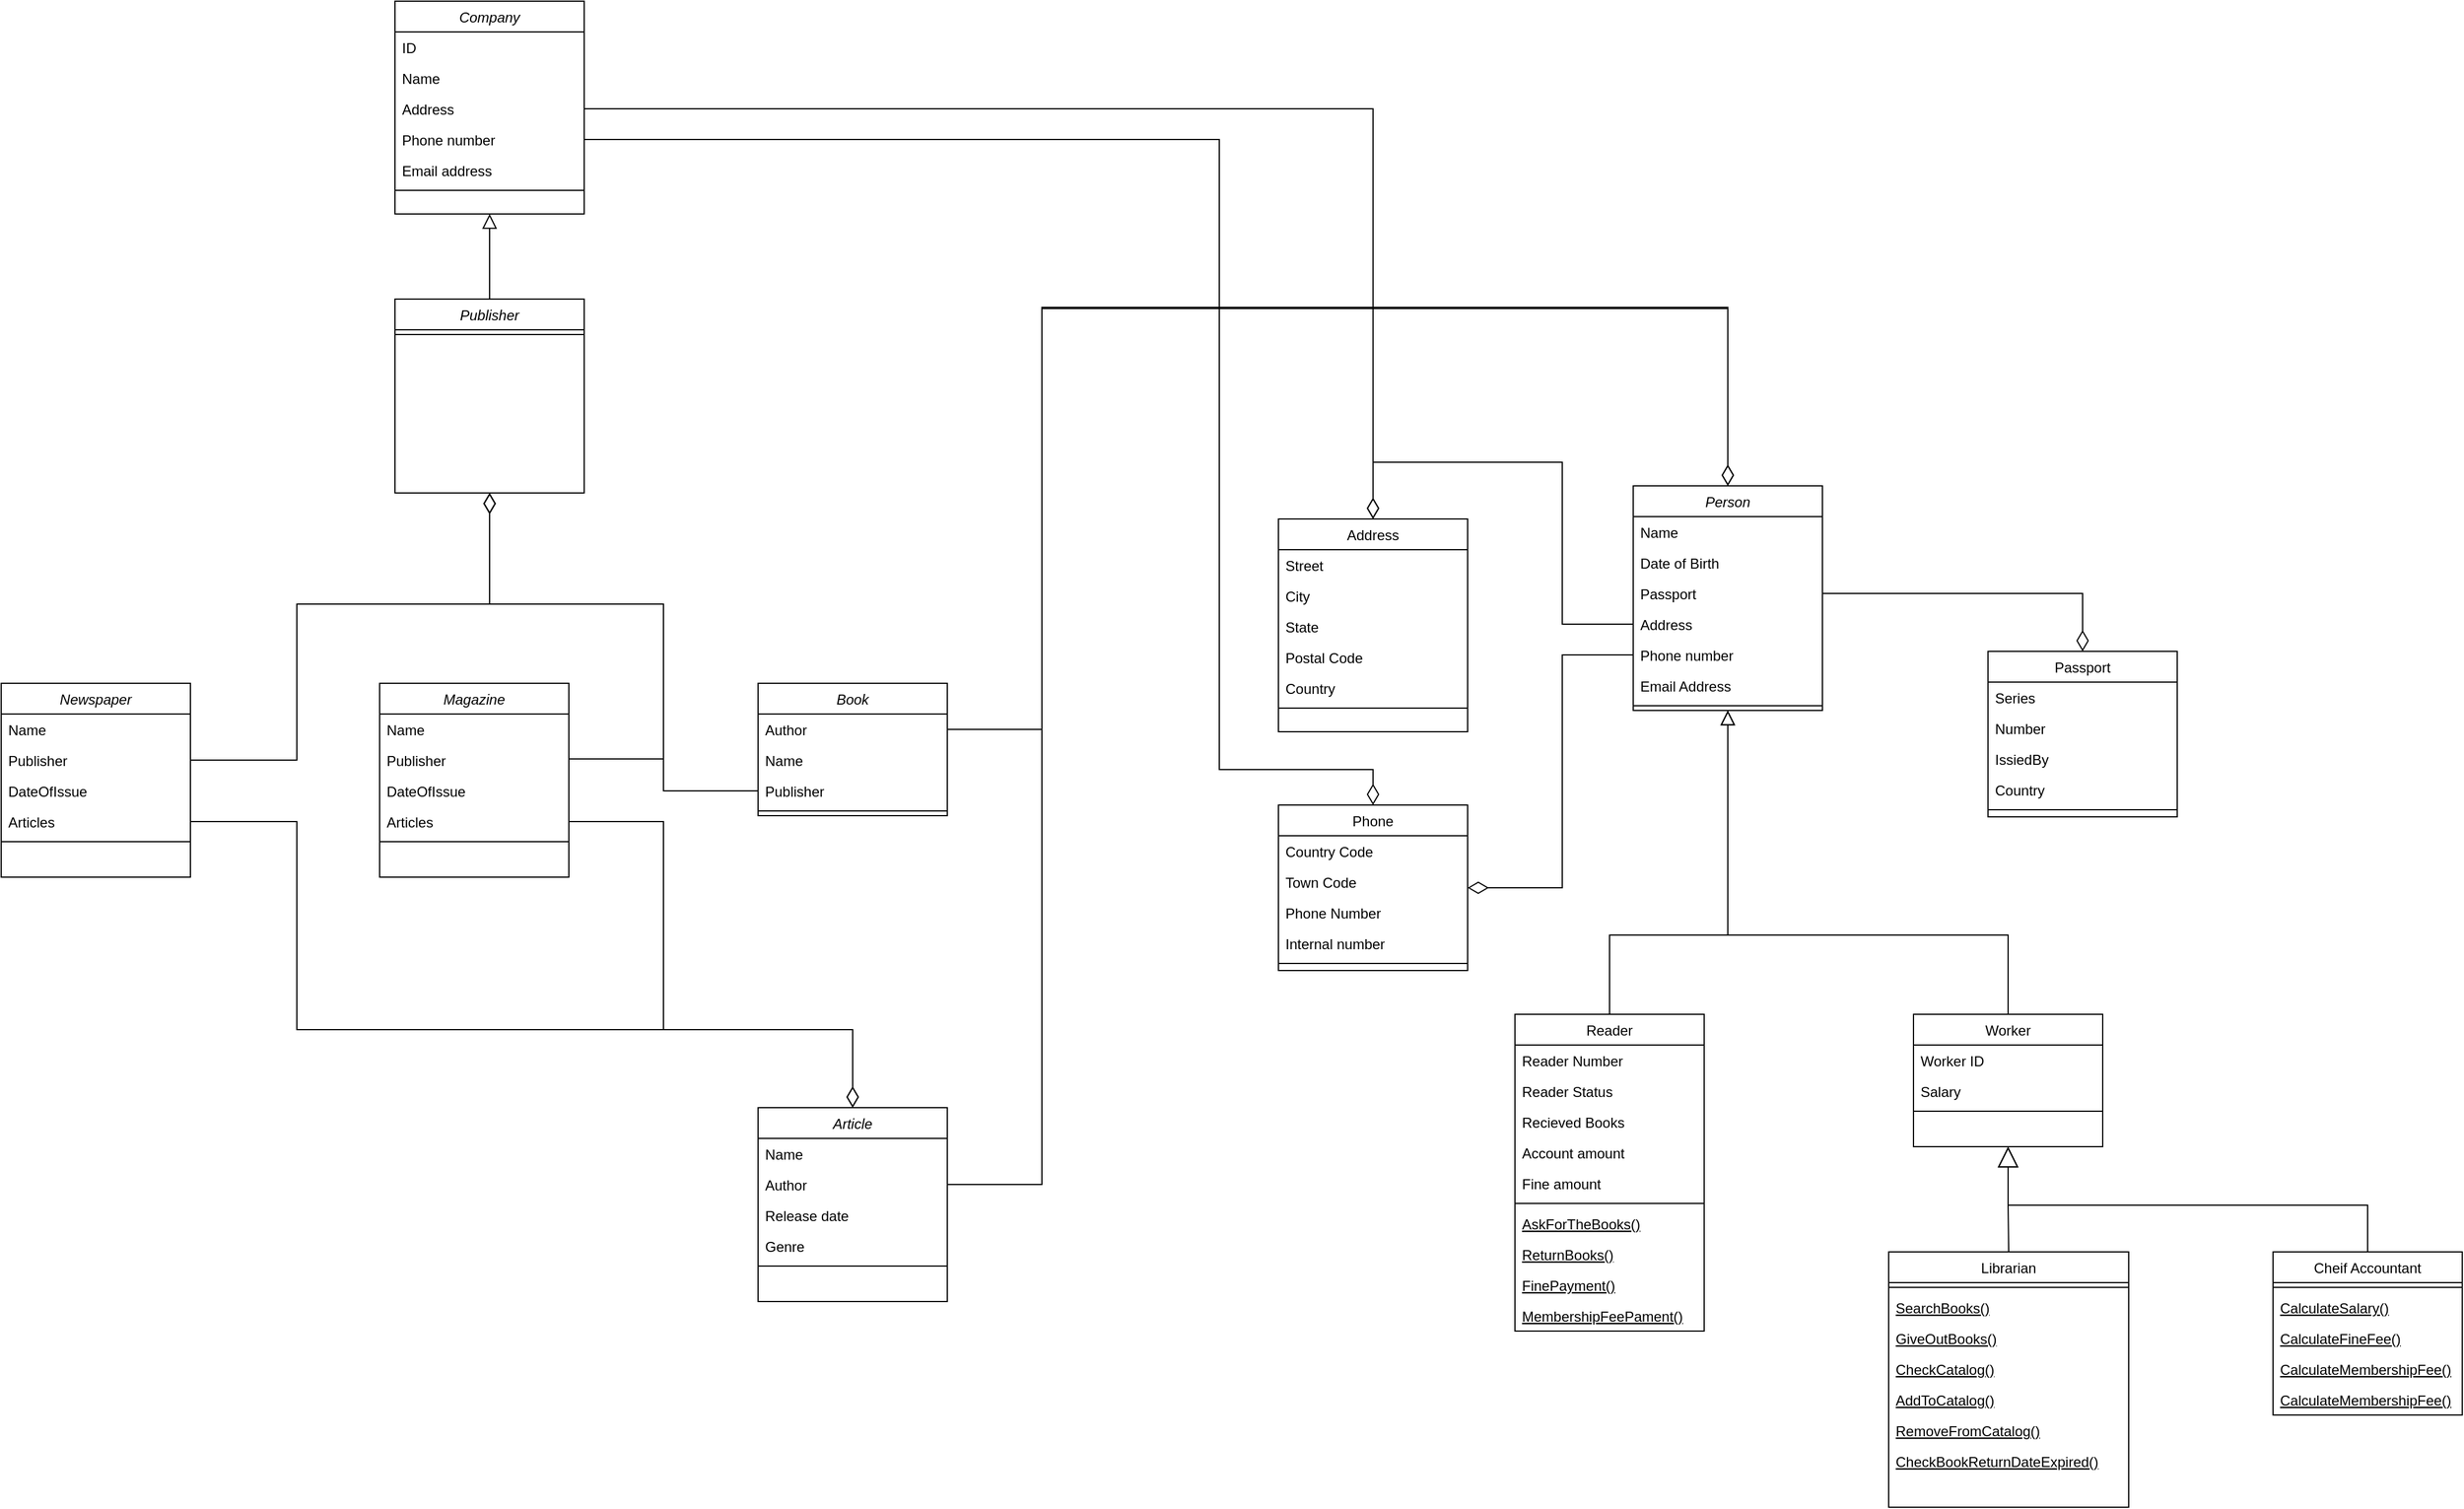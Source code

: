 <mxfile version="16.6.4" type="device"><diagram id="C5RBs43oDa-KdzZeNtuy" name="Page-1"><mxGraphModel dx="3327" dy="2010" grid="1" gridSize="10" guides="1" tooltips="1" connect="1" arrows="1" fold="1" page="1" pageScale="1" pageWidth="827" pageHeight="1169" math="0" shadow="0"><root><mxCell id="WIyWlLk6GJQsqaUBKTNV-0"/><mxCell id="WIyWlLk6GJQsqaUBKTNV-1" parent="WIyWlLk6GJQsqaUBKTNV-0"/><mxCell id="zkfFHV4jXpPFQw0GAbJ--0" value="Person" style="swimlane;fontStyle=2;align=center;verticalAlign=top;childLayout=stackLayout;horizontal=1;startSize=26;horizontalStack=0;resizeParent=1;resizeLast=0;collapsible=1;marginBottom=0;rounded=0;shadow=0;strokeWidth=1;" parent="WIyWlLk6GJQsqaUBKTNV-1" vertex="1"><mxGeometry x="220" y="260" width="160" height="190" as="geometry"><mxRectangle x="230" y="140" width="160" height="26" as="alternateBounds"/></mxGeometry></mxCell><mxCell id="zkfFHV4jXpPFQw0GAbJ--1" value="Name" style="text;align=left;verticalAlign=top;spacingLeft=4;spacingRight=4;overflow=hidden;rotatable=0;points=[[0,0.5],[1,0.5]];portConstraint=eastwest;" parent="zkfFHV4jXpPFQw0GAbJ--0" vertex="1"><mxGeometry y="26" width="160" height="26" as="geometry"/></mxCell><mxCell id="kdCAADQJv2ZGEwWnG48R-19" value="Date of Birth" style="text;align=left;verticalAlign=top;spacingLeft=4;spacingRight=4;overflow=hidden;rotatable=0;points=[[0,0.5],[1,0.5]];portConstraint=eastwest;" vertex="1" parent="zkfFHV4jXpPFQw0GAbJ--0"><mxGeometry y="52" width="160" height="26" as="geometry"/></mxCell><mxCell id="kdCAADQJv2ZGEwWnG48R-27" value="Passport" style="text;align=left;verticalAlign=top;spacingLeft=4;spacingRight=4;overflow=hidden;rotatable=0;points=[[0,0.5],[1,0.5]];portConstraint=eastwest;rounded=0;shadow=0;html=0;" vertex="1" parent="zkfFHV4jXpPFQw0GAbJ--0"><mxGeometry y="78" width="160" height="26" as="geometry"/></mxCell><mxCell id="zkfFHV4jXpPFQw0GAbJ--2" value="Address" style="text;align=left;verticalAlign=top;spacingLeft=4;spacingRight=4;overflow=hidden;rotatable=0;points=[[0,0.5],[1,0.5]];portConstraint=eastwest;rounded=0;shadow=0;html=0;" parent="zkfFHV4jXpPFQw0GAbJ--0" vertex="1"><mxGeometry y="104" width="160" height="26" as="geometry"/></mxCell><mxCell id="kdCAADQJv2ZGEwWnG48R-3" value="Phone number" style="text;align=left;verticalAlign=top;spacingLeft=4;spacingRight=4;overflow=hidden;rotatable=0;points=[[0,0.5],[1,0.5]];portConstraint=eastwest;rounded=0;shadow=0;html=0;" vertex="1" parent="zkfFHV4jXpPFQw0GAbJ--0"><mxGeometry y="130" width="160" height="26" as="geometry"/></mxCell><mxCell id="zkfFHV4jXpPFQw0GAbJ--3" value="Email Address" style="text;align=left;verticalAlign=top;spacingLeft=4;spacingRight=4;overflow=hidden;rotatable=0;points=[[0,0.5],[1,0.5]];portConstraint=eastwest;rounded=0;shadow=0;html=0;" parent="zkfFHV4jXpPFQw0GAbJ--0" vertex="1"><mxGeometry y="156" width="160" height="26" as="geometry"/></mxCell><mxCell id="zkfFHV4jXpPFQw0GAbJ--4" value="" style="line;html=1;strokeWidth=1;align=left;verticalAlign=middle;spacingTop=-1;spacingLeft=3;spacingRight=3;rotatable=0;labelPosition=right;points=[];portConstraint=eastwest;" parent="zkfFHV4jXpPFQw0GAbJ--0" vertex="1"><mxGeometry y="182" width="160" height="8" as="geometry"/></mxCell><mxCell id="zkfFHV4jXpPFQw0GAbJ--6" value="Reader" style="swimlane;fontStyle=0;align=center;verticalAlign=top;childLayout=stackLayout;horizontal=1;startSize=26;horizontalStack=0;resizeParent=1;resizeLast=0;collapsible=1;marginBottom=0;rounded=0;shadow=0;strokeWidth=1;" parent="WIyWlLk6GJQsqaUBKTNV-1" vertex="1"><mxGeometry x="120" y="707" width="160" height="268" as="geometry"><mxRectangle x="130" y="380" width="160" height="26" as="alternateBounds"/></mxGeometry></mxCell><mxCell id="zkfFHV4jXpPFQw0GAbJ--7" value="Reader Number" style="text;align=left;verticalAlign=top;spacingLeft=4;spacingRight=4;overflow=hidden;rotatable=0;points=[[0,0.5],[1,0.5]];portConstraint=eastwest;" parent="zkfFHV4jXpPFQw0GAbJ--6" vertex="1"><mxGeometry y="26" width="160" height="26" as="geometry"/></mxCell><mxCell id="kdCAADQJv2ZGEwWnG48R-11" value="Reader Status" style="text;align=left;verticalAlign=top;spacingLeft=4;spacingRight=4;overflow=hidden;rotatable=0;points=[[0,0.5],[1,0.5]];portConstraint=eastwest;rounded=0;shadow=0;html=0;" vertex="1" parent="zkfFHV4jXpPFQw0GAbJ--6"><mxGeometry y="52" width="160" height="26" as="geometry"/></mxCell><mxCell id="zkfFHV4jXpPFQw0GAbJ--8" value="Recieved Books" style="text;align=left;verticalAlign=top;spacingLeft=4;spacingRight=4;overflow=hidden;rotatable=0;points=[[0,0.5],[1,0.5]];portConstraint=eastwest;rounded=0;shadow=0;html=0;" parent="zkfFHV4jXpPFQw0GAbJ--6" vertex="1"><mxGeometry y="78" width="160" height="26" as="geometry"/></mxCell><mxCell id="kdCAADQJv2ZGEwWnG48R-87" value="Account amount" style="text;align=left;verticalAlign=top;spacingLeft=4;spacingRight=4;overflow=hidden;rotatable=0;points=[[0,0.5],[1,0.5]];portConstraint=eastwest;rounded=0;shadow=0;html=0;" vertex="1" parent="zkfFHV4jXpPFQw0GAbJ--6"><mxGeometry y="104" width="160" height="26" as="geometry"/></mxCell><mxCell id="kdCAADQJv2ZGEwWnG48R-88" value="Fine amount" style="text;align=left;verticalAlign=top;spacingLeft=4;spacingRight=4;overflow=hidden;rotatable=0;points=[[0,0.5],[1,0.5]];portConstraint=eastwest;rounded=0;shadow=0;html=0;" vertex="1" parent="zkfFHV4jXpPFQw0GAbJ--6"><mxGeometry y="130" width="160" height="26" as="geometry"/></mxCell><mxCell id="zkfFHV4jXpPFQw0GAbJ--9" value="" style="line;html=1;strokeWidth=1;align=left;verticalAlign=middle;spacingTop=-1;spacingLeft=3;spacingRight=3;rotatable=0;labelPosition=right;points=[];portConstraint=eastwest;" parent="zkfFHV4jXpPFQw0GAbJ--6" vertex="1"><mxGeometry y="156" width="160" height="8" as="geometry"/></mxCell><mxCell id="zkfFHV4jXpPFQw0GAbJ--10" value="AskForTheBooks()" style="text;align=left;verticalAlign=top;spacingLeft=4;spacingRight=4;overflow=hidden;rotatable=0;points=[[0,0.5],[1,0.5]];portConstraint=eastwest;fontStyle=4" parent="zkfFHV4jXpPFQw0GAbJ--6" vertex="1"><mxGeometry y="164" width="160" height="26" as="geometry"/></mxCell><mxCell id="kdCAADQJv2ZGEwWnG48R-12" value="ReturnBooks()" style="text;align=left;verticalAlign=top;spacingLeft=4;spacingRight=4;overflow=hidden;rotatable=0;points=[[0,0.5],[1,0.5]];portConstraint=eastwest;fontStyle=4" vertex="1" parent="zkfFHV4jXpPFQw0GAbJ--6"><mxGeometry y="190" width="160" height="26" as="geometry"/></mxCell><mxCell id="kdCAADQJv2ZGEwWnG48R-89" value="FinePayment()" style="text;align=left;verticalAlign=top;spacingLeft=4;spacingRight=4;overflow=hidden;rotatable=0;points=[[0,0.5],[1,0.5]];portConstraint=eastwest;fontStyle=4" vertex="1" parent="zkfFHV4jXpPFQw0GAbJ--6"><mxGeometry y="216" width="160" height="26" as="geometry"/></mxCell><mxCell id="kdCAADQJv2ZGEwWnG48R-90" value="MembershipFeePament()" style="text;align=left;verticalAlign=top;spacingLeft=4;spacingRight=4;overflow=hidden;rotatable=0;points=[[0,0.5],[1,0.5]];portConstraint=eastwest;fontStyle=4" vertex="1" parent="zkfFHV4jXpPFQw0GAbJ--6"><mxGeometry y="242" width="160" height="26" as="geometry"/></mxCell><mxCell id="zkfFHV4jXpPFQw0GAbJ--12" value="" style="endArrow=block;endSize=10;endFill=0;shadow=0;strokeWidth=1;rounded=0;edgeStyle=elbowEdgeStyle;elbow=vertical;" parent="WIyWlLk6GJQsqaUBKTNV-1" source="zkfFHV4jXpPFQw0GAbJ--6" target="zkfFHV4jXpPFQw0GAbJ--0" edge="1"><mxGeometry width="160" relative="1" as="geometry"><mxPoint x="200" y="400" as="sourcePoint"/><mxPoint x="200" y="400" as="targetPoint"/><Array as="points"><mxPoint x="300" y="640"/></Array></mxGeometry></mxCell><mxCell id="kdCAADQJv2ZGEwWnG48R-10" value="" style="edgeStyle=orthogonalEdgeStyle;rounded=0;orthogonalLoop=1;jettySize=auto;html=1;endArrow=none;endSize=15;endFill=0;shadow=0;strokeWidth=1;startArrow=block;startFill=0;startSize=15;" edge="1" parent="WIyWlLk6GJQsqaUBKTNV-1" source="zkfFHV4jXpPFQw0GAbJ--13" target="kdCAADQJv2ZGEwWnG48R-6"><mxGeometry relative="1" as="geometry"/></mxCell><mxCell id="zkfFHV4jXpPFQw0GAbJ--13" value="Worker" style="swimlane;fontStyle=0;align=center;verticalAlign=top;childLayout=stackLayout;horizontal=1;startSize=26;horizontalStack=0;resizeParent=1;resizeLast=0;collapsible=1;marginBottom=0;rounded=0;shadow=0;strokeWidth=1;" parent="WIyWlLk6GJQsqaUBKTNV-1" vertex="1"><mxGeometry x="457" y="707" width="160" height="112" as="geometry"><mxRectangle x="340" y="380" width="170" height="26" as="alternateBounds"/></mxGeometry></mxCell><mxCell id="kdCAADQJv2ZGEwWnG48R-4" value="Worker ID" style="text;align=left;verticalAlign=top;spacingLeft=4;spacingRight=4;overflow=hidden;rotatable=0;points=[[0,0.5],[1,0.5]];portConstraint=eastwest;" vertex="1" parent="zkfFHV4jXpPFQw0GAbJ--13"><mxGeometry y="26" width="160" height="26" as="geometry"/></mxCell><mxCell id="zkfFHV4jXpPFQw0GAbJ--14" value="Salary" style="text;align=left;verticalAlign=top;spacingLeft=4;spacingRight=4;overflow=hidden;rotatable=0;points=[[0,0.5],[1,0.5]];portConstraint=eastwest;" parent="zkfFHV4jXpPFQw0GAbJ--13" vertex="1"><mxGeometry y="52" width="160" height="26" as="geometry"/></mxCell><mxCell id="zkfFHV4jXpPFQw0GAbJ--15" value="" style="line;html=1;strokeWidth=1;align=left;verticalAlign=middle;spacingTop=-1;spacingLeft=3;spacingRight=3;rotatable=0;labelPosition=right;points=[];portConstraint=eastwest;" parent="zkfFHV4jXpPFQw0GAbJ--13" vertex="1"><mxGeometry y="78" width="160" height="8" as="geometry"/></mxCell><mxCell id="zkfFHV4jXpPFQw0GAbJ--16" value="" style="endArrow=block;endSize=10;endFill=0;shadow=0;strokeWidth=1;rounded=0;edgeStyle=elbowEdgeStyle;elbow=vertical;" parent="WIyWlLk6GJQsqaUBKTNV-1" source="zkfFHV4jXpPFQw0GAbJ--13" target="zkfFHV4jXpPFQw0GAbJ--0" edge="1"><mxGeometry width="160" relative="1" as="geometry"><mxPoint x="210" y="570" as="sourcePoint"/><mxPoint x="310" y="468" as="targetPoint"/><Array as="points"><mxPoint x="300" y="640"/></Array></mxGeometry></mxCell><mxCell id="zkfFHV4jXpPFQw0GAbJ--17" value="Address" style="swimlane;fontStyle=0;align=center;verticalAlign=top;childLayout=stackLayout;horizontal=1;startSize=26;horizontalStack=0;resizeParent=1;resizeLast=0;collapsible=1;marginBottom=0;rounded=0;shadow=0;strokeWidth=1;" parent="WIyWlLk6GJQsqaUBKTNV-1" vertex="1"><mxGeometry x="-80" y="288" width="160" height="180" as="geometry"><mxRectangle x="-80" y="280" width="160" height="26" as="alternateBounds"/></mxGeometry></mxCell><mxCell id="zkfFHV4jXpPFQw0GAbJ--18" value="Street" style="text;align=left;verticalAlign=top;spacingLeft=4;spacingRight=4;overflow=hidden;rotatable=0;points=[[0,0.5],[1,0.5]];portConstraint=eastwest;" parent="zkfFHV4jXpPFQw0GAbJ--17" vertex="1"><mxGeometry y="26" width="160" height="26" as="geometry"/></mxCell><mxCell id="zkfFHV4jXpPFQw0GAbJ--19" value="City" style="text;align=left;verticalAlign=top;spacingLeft=4;spacingRight=4;overflow=hidden;rotatable=0;points=[[0,0.5],[1,0.5]];portConstraint=eastwest;rounded=0;shadow=0;html=0;" parent="zkfFHV4jXpPFQw0GAbJ--17" vertex="1"><mxGeometry y="52" width="160" height="26" as="geometry"/></mxCell><mxCell id="zkfFHV4jXpPFQw0GAbJ--20" value="State" style="text;align=left;verticalAlign=top;spacingLeft=4;spacingRight=4;overflow=hidden;rotatable=0;points=[[0,0.5],[1,0.5]];portConstraint=eastwest;rounded=0;shadow=0;html=0;" parent="zkfFHV4jXpPFQw0GAbJ--17" vertex="1"><mxGeometry y="78" width="160" height="26" as="geometry"/></mxCell><mxCell id="zkfFHV4jXpPFQw0GAbJ--21" value="Postal Code" style="text;align=left;verticalAlign=top;spacingLeft=4;spacingRight=4;overflow=hidden;rotatable=0;points=[[0,0.5],[1,0.5]];portConstraint=eastwest;rounded=0;shadow=0;html=0;" parent="zkfFHV4jXpPFQw0GAbJ--17" vertex="1"><mxGeometry y="104" width="160" height="26" as="geometry"/></mxCell><mxCell id="zkfFHV4jXpPFQw0GAbJ--22" value="Country" style="text;align=left;verticalAlign=top;spacingLeft=4;spacingRight=4;overflow=hidden;rotatable=0;points=[[0,0.5],[1,0.5]];portConstraint=eastwest;rounded=0;shadow=0;html=0;" parent="zkfFHV4jXpPFQw0GAbJ--17" vertex="1"><mxGeometry y="130" width="160" height="26" as="geometry"/></mxCell><mxCell id="zkfFHV4jXpPFQw0GAbJ--23" value="" style="line;html=1;strokeWidth=1;align=left;verticalAlign=middle;spacingTop=-1;spacingLeft=3;spacingRight=3;rotatable=0;labelPosition=right;points=[];portConstraint=eastwest;" parent="zkfFHV4jXpPFQw0GAbJ--17" vertex="1"><mxGeometry y="156" width="160" height="8" as="geometry"/></mxCell><mxCell id="kdCAADQJv2ZGEwWnG48R-6" value="Librarian" style="swimlane;fontStyle=0;align=center;verticalAlign=top;childLayout=stackLayout;horizontal=1;startSize=26;horizontalStack=0;resizeParent=1;resizeLast=0;collapsible=1;marginBottom=0;rounded=0;shadow=0;strokeWidth=1;" vertex="1" parent="WIyWlLk6GJQsqaUBKTNV-1"><mxGeometry x="436" y="908" width="203" height="216" as="geometry"><mxRectangle x="340" y="380" width="170" height="26" as="alternateBounds"/></mxGeometry></mxCell><mxCell id="kdCAADQJv2ZGEwWnG48R-9" value="" style="line;html=1;strokeWidth=1;align=left;verticalAlign=middle;spacingTop=-1;spacingLeft=3;spacingRight=3;rotatable=0;labelPosition=right;points=[];portConstraint=eastwest;" vertex="1" parent="kdCAADQJv2ZGEwWnG48R-6"><mxGeometry y="26" width="203" height="8" as="geometry"/></mxCell><mxCell id="kdCAADQJv2ZGEwWnG48R-8" value="SearchBooks()" style="text;align=left;verticalAlign=top;spacingLeft=4;spacingRight=4;overflow=hidden;rotatable=0;points=[[0,0.5],[1,0.5]];portConstraint=eastwest;fontStyle=4" vertex="1" parent="kdCAADQJv2ZGEwWnG48R-6"><mxGeometry y="34" width="203" height="26" as="geometry"/></mxCell><mxCell id="kdCAADQJv2ZGEwWnG48R-7" value="GiveOutBooks()" style="text;align=left;verticalAlign=top;spacingLeft=4;spacingRight=4;overflow=hidden;rotatable=0;points=[[0,0.5],[1,0.5]];portConstraint=eastwest;fontStyle=4" vertex="1" parent="kdCAADQJv2ZGEwWnG48R-6"><mxGeometry y="60" width="203" height="26" as="geometry"/></mxCell><mxCell id="kdCAADQJv2ZGEwWnG48R-84" value="CheckCatalog()" style="text;align=left;verticalAlign=top;spacingLeft=4;spacingRight=4;overflow=hidden;rotatable=0;points=[[0,0.5],[1,0.5]];portConstraint=eastwest;fontStyle=4" vertex="1" parent="kdCAADQJv2ZGEwWnG48R-6"><mxGeometry y="86" width="203" height="26" as="geometry"/></mxCell><mxCell id="kdCAADQJv2ZGEwWnG48R-85" value="AddToCatalog()" style="text;align=left;verticalAlign=top;spacingLeft=4;spacingRight=4;overflow=hidden;rotatable=0;points=[[0,0.5],[1,0.5]];portConstraint=eastwest;fontStyle=4" vertex="1" parent="kdCAADQJv2ZGEwWnG48R-6"><mxGeometry y="112" width="203" height="26" as="geometry"/></mxCell><mxCell id="kdCAADQJv2ZGEwWnG48R-86" value="RemoveFromCatalog()" style="text;align=left;verticalAlign=top;spacingLeft=4;spacingRight=4;overflow=hidden;rotatable=0;points=[[0,0.5],[1,0.5]];portConstraint=eastwest;fontStyle=4" vertex="1" parent="kdCAADQJv2ZGEwWnG48R-6"><mxGeometry y="138" width="203" height="26" as="geometry"/></mxCell><mxCell id="kdCAADQJv2ZGEwWnG48R-91" value="CheckBookReturnDateExpired()" style="text;align=left;verticalAlign=top;spacingLeft=4;spacingRight=4;overflow=hidden;rotatable=0;points=[[0,0.5],[1,0.5]];portConstraint=eastwest;fontStyle=4" vertex="1" parent="kdCAADQJv2ZGEwWnG48R-6"><mxGeometry y="164" width="203" height="26" as="geometry"/></mxCell><mxCell id="kdCAADQJv2ZGEwWnG48R-13" value="Book" style="swimlane;fontStyle=2;align=center;verticalAlign=top;childLayout=stackLayout;horizontal=1;startSize=26;horizontalStack=0;resizeParent=1;resizeLast=0;collapsible=1;marginBottom=0;rounded=0;shadow=0;strokeWidth=1;" vertex="1" parent="WIyWlLk6GJQsqaUBKTNV-1"><mxGeometry x="-520" y="427" width="160" height="112" as="geometry"><mxRectangle x="230" y="140" width="160" height="26" as="alternateBounds"/></mxGeometry></mxCell><mxCell id="kdCAADQJv2ZGEwWnG48R-15" value="Author" style="text;align=left;verticalAlign=top;spacingLeft=4;spacingRight=4;overflow=hidden;rotatable=0;points=[[0,0.5],[1,0.5]];portConstraint=eastwest;rounded=0;shadow=0;html=0;" vertex="1" parent="kdCAADQJv2ZGEwWnG48R-13"><mxGeometry y="26" width="160" height="26" as="geometry"/></mxCell><mxCell id="kdCAADQJv2ZGEwWnG48R-102" value="Name" style="text;align=left;verticalAlign=top;spacingLeft=4;spacingRight=4;overflow=hidden;rotatable=0;points=[[0,0.5],[1,0.5]];portConstraint=eastwest;rounded=0;shadow=0;html=0;" vertex="1" parent="kdCAADQJv2ZGEwWnG48R-13"><mxGeometry y="52" width="160" height="26" as="geometry"/></mxCell><mxCell id="kdCAADQJv2ZGEwWnG48R-103" value="Publisher" style="text;align=left;verticalAlign=top;spacingLeft=4;spacingRight=4;overflow=hidden;rotatable=0;points=[[0,0.5],[1,0.5]];portConstraint=eastwest;rounded=0;shadow=0;html=0;" vertex="1" parent="kdCAADQJv2ZGEwWnG48R-13"><mxGeometry y="78" width="160" height="26" as="geometry"/></mxCell><mxCell id="kdCAADQJv2ZGEwWnG48R-18" value="" style="line;html=1;strokeWidth=1;align=left;verticalAlign=middle;spacingTop=-1;spacingLeft=3;spacingRight=3;rotatable=0;labelPosition=right;points=[];portConstraint=eastwest;" vertex="1" parent="kdCAADQJv2ZGEwWnG48R-13"><mxGeometry y="104" width="160" height="8" as="geometry"/></mxCell><mxCell id="kdCAADQJv2ZGEwWnG48R-20" value="Passport" style="swimlane;fontStyle=0;align=center;verticalAlign=top;childLayout=stackLayout;horizontal=1;startSize=26;horizontalStack=0;resizeParent=1;resizeLast=0;collapsible=1;marginBottom=0;rounded=0;shadow=0;strokeWidth=1;" vertex="1" parent="WIyWlLk6GJQsqaUBKTNV-1"><mxGeometry x="520" y="400" width="160" height="140" as="geometry"><mxRectangle x="520" y="400" width="160" height="26" as="alternateBounds"/></mxGeometry></mxCell><mxCell id="kdCAADQJv2ZGEwWnG48R-21" value="Series" style="text;align=left;verticalAlign=top;spacingLeft=4;spacingRight=4;overflow=hidden;rotatable=0;points=[[0,0.5],[1,0.5]];portConstraint=eastwest;" vertex="1" parent="kdCAADQJv2ZGEwWnG48R-20"><mxGeometry y="26" width="160" height="26" as="geometry"/></mxCell><mxCell id="kdCAADQJv2ZGEwWnG48R-22" value="Number" style="text;align=left;verticalAlign=top;spacingLeft=4;spacingRight=4;overflow=hidden;rotatable=0;points=[[0,0.5],[1,0.5]];portConstraint=eastwest;rounded=0;shadow=0;html=0;" vertex="1" parent="kdCAADQJv2ZGEwWnG48R-20"><mxGeometry y="52" width="160" height="26" as="geometry"/></mxCell><mxCell id="kdCAADQJv2ZGEwWnG48R-23" value="IssiedBy" style="text;align=left;verticalAlign=top;spacingLeft=4;spacingRight=4;overflow=hidden;rotatable=0;points=[[0,0.5],[1,0.5]];portConstraint=eastwest;rounded=0;shadow=0;html=0;" vertex="1" parent="kdCAADQJv2ZGEwWnG48R-20"><mxGeometry y="78" width="160" height="26" as="geometry"/></mxCell><mxCell id="kdCAADQJv2ZGEwWnG48R-25" value="Country" style="text;align=left;verticalAlign=top;spacingLeft=4;spacingRight=4;overflow=hidden;rotatable=0;points=[[0,0.5],[1,0.5]];portConstraint=eastwest;rounded=0;shadow=0;html=0;" vertex="1" parent="kdCAADQJv2ZGEwWnG48R-20"><mxGeometry y="104" width="160" height="26" as="geometry"/></mxCell><mxCell id="kdCAADQJv2ZGEwWnG48R-26" value="" style="line;html=1;strokeWidth=1;align=left;verticalAlign=middle;spacingTop=-1;spacingLeft=3;spacingRight=3;rotatable=0;labelPosition=right;points=[];portConstraint=eastwest;" vertex="1" parent="kdCAADQJv2ZGEwWnG48R-20"><mxGeometry y="130" width="160" height="8" as="geometry"/></mxCell><mxCell id="kdCAADQJv2ZGEwWnG48R-29" style="edgeStyle=orthogonalEdgeStyle;rounded=0;orthogonalLoop=1;jettySize=auto;html=1;exitX=1;exitY=0.5;exitDx=0;exitDy=0;entryX=0.5;entryY=0;entryDx=0;entryDy=0;startArrow=none;startFill=0;endArrow=diamondThin;endFill=0;endSize=15;" edge="1" parent="WIyWlLk6GJQsqaUBKTNV-1" source="kdCAADQJv2ZGEwWnG48R-27" target="kdCAADQJv2ZGEwWnG48R-20"><mxGeometry relative="1" as="geometry"><Array as="points"><mxPoint x="600" y="351"/></Array></mxGeometry></mxCell><mxCell id="kdCAADQJv2ZGEwWnG48R-30" value="Phone" style="swimlane;fontStyle=0;align=center;verticalAlign=top;childLayout=stackLayout;horizontal=1;startSize=26;horizontalStack=0;resizeParent=1;resizeLast=0;collapsible=1;marginBottom=0;rounded=0;shadow=0;strokeWidth=1;" vertex="1" parent="WIyWlLk6GJQsqaUBKTNV-1"><mxGeometry x="-80" y="530" width="160" height="140" as="geometry"><mxRectangle x="550" y="140" width="160" height="26" as="alternateBounds"/></mxGeometry></mxCell><mxCell id="kdCAADQJv2ZGEwWnG48R-31" value="Country Code" style="text;align=left;verticalAlign=top;spacingLeft=4;spacingRight=4;overflow=hidden;rotatable=0;points=[[0,0.5],[1,0.5]];portConstraint=eastwest;" vertex="1" parent="kdCAADQJv2ZGEwWnG48R-30"><mxGeometry y="26" width="160" height="26" as="geometry"/></mxCell><mxCell id="kdCAADQJv2ZGEwWnG48R-32" value="Town Code" style="text;align=left;verticalAlign=top;spacingLeft=4;spacingRight=4;overflow=hidden;rotatable=0;points=[[0,0.5],[1,0.5]];portConstraint=eastwest;rounded=0;shadow=0;html=0;" vertex="1" parent="kdCAADQJv2ZGEwWnG48R-30"><mxGeometry y="52" width="160" height="26" as="geometry"/></mxCell><mxCell id="kdCAADQJv2ZGEwWnG48R-33" value="Phone Number" style="text;align=left;verticalAlign=top;spacingLeft=4;spacingRight=4;overflow=hidden;rotatable=0;points=[[0,0.5],[1,0.5]];portConstraint=eastwest;rounded=0;shadow=0;html=0;" vertex="1" parent="kdCAADQJv2ZGEwWnG48R-30"><mxGeometry y="78" width="160" height="26" as="geometry"/></mxCell><mxCell id="kdCAADQJv2ZGEwWnG48R-34" value="Internal number" style="text;align=left;verticalAlign=top;spacingLeft=4;spacingRight=4;overflow=hidden;rotatable=0;points=[[0,0.5],[1,0.5]];portConstraint=eastwest;rounded=0;shadow=0;html=0;" vertex="1" parent="kdCAADQJv2ZGEwWnG48R-30"><mxGeometry y="104" width="160" height="26" as="geometry"/></mxCell><mxCell id="kdCAADQJv2ZGEwWnG48R-35" value="" style="line;html=1;strokeWidth=1;align=left;verticalAlign=middle;spacingTop=-1;spacingLeft=3;spacingRight=3;rotatable=0;labelPosition=right;points=[];portConstraint=eastwest;" vertex="1" parent="kdCAADQJv2ZGEwWnG48R-30"><mxGeometry y="130" width="160" height="8" as="geometry"/></mxCell><mxCell id="kdCAADQJv2ZGEwWnG48R-37" style="edgeStyle=orthogonalEdgeStyle;rounded=0;orthogonalLoop=1;jettySize=auto;html=1;exitX=0;exitY=0.5;exitDx=0;exitDy=0;startArrow=none;startFill=0;endArrow=diamondThin;endFill=0;endSize=15;" edge="1" parent="WIyWlLk6GJQsqaUBKTNV-1" source="kdCAADQJv2ZGEwWnG48R-3" target="kdCAADQJv2ZGEwWnG48R-30"><mxGeometry relative="1" as="geometry"><Array as="points"><mxPoint x="160" y="403"/><mxPoint x="160" y="600"/></Array></mxGeometry></mxCell><mxCell id="kdCAADQJv2ZGEwWnG48R-38" style="edgeStyle=orthogonalEdgeStyle;rounded=0;orthogonalLoop=1;jettySize=auto;html=1;exitX=0;exitY=0.5;exitDx=0;exitDy=0;entryX=0.5;entryY=0;entryDx=0;entryDy=0;startArrow=none;startFill=0;endArrow=diamondThin;endFill=0;endSize=15;" edge="1" parent="WIyWlLk6GJQsqaUBKTNV-1" source="zkfFHV4jXpPFQw0GAbJ--2" target="zkfFHV4jXpPFQw0GAbJ--17"><mxGeometry relative="1" as="geometry"><Array as="points"><mxPoint x="160" y="377"/><mxPoint x="160" y="240"/><mxPoint y="240"/></Array></mxGeometry></mxCell><mxCell id="kdCAADQJv2ZGEwWnG48R-39" style="edgeStyle=orthogonalEdgeStyle;rounded=0;orthogonalLoop=1;jettySize=auto;html=1;exitX=1;exitY=0.5;exitDx=0;exitDy=0;entryX=0.5;entryY=0;entryDx=0;entryDy=0;startArrow=none;startFill=0;endArrow=diamondThin;endFill=0;endSize=15;" edge="1" parent="WIyWlLk6GJQsqaUBKTNV-1" source="kdCAADQJv2ZGEwWnG48R-15" target="zkfFHV4jXpPFQw0GAbJ--0"><mxGeometry relative="1" as="geometry"><Array as="points"><mxPoint x="-280" y="466"/><mxPoint x="-280" y="109"/><mxPoint x="300" y="109"/></Array></mxGeometry></mxCell><mxCell id="kdCAADQJv2ZGEwWnG48R-40" value="Company" style="swimlane;fontStyle=2;align=center;verticalAlign=top;childLayout=stackLayout;horizontal=1;startSize=26;horizontalStack=0;resizeParent=1;resizeLast=0;collapsible=1;marginBottom=0;rounded=0;shadow=0;strokeWidth=1;" vertex="1" parent="WIyWlLk6GJQsqaUBKTNV-1"><mxGeometry x="-827" y="-150" width="160" height="180" as="geometry"><mxRectangle x="230" y="140" width="160" height="26" as="alternateBounds"/></mxGeometry></mxCell><mxCell id="kdCAADQJv2ZGEwWnG48R-41" value="ID" style="text;align=left;verticalAlign=top;spacingLeft=4;spacingRight=4;overflow=hidden;rotatable=0;points=[[0,0.5],[1,0.5]];portConstraint=eastwest;" vertex="1" parent="kdCAADQJv2ZGEwWnG48R-40"><mxGeometry y="26" width="160" height="26" as="geometry"/></mxCell><mxCell id="kdCAADQJv2ZGEwWnG48R-43" value="Name" style="text;align=left;verticalAlign=top;spacingLeft=4;spacingRight=4;overflow=hidden;rotatable=0;points=[[0,0.5],[1,0.5]];portConstraint=eastwest;rounded=0;shadow=0;html=0;" vertex="1" parent="kdCAADQJv2ZGEwWnG48R-40"><mxGeometry y="52" width="160" height="26" as="geometry"/></mxCell><mxCell id="kdCAADQJv2ZGEwWnG48R-52" value="Address" style="text;align=left;verticalAlign=top;spacingLeft=4;spacingRight=4;overflow=hidden;rotatable=0;points=[[0,0.5],[1,0.5]];portConstraint=eastwest;rounded=0;shadow=0;html=0;" vertex="1" parent="kdCAADQJv2ZGEwWnG48R-40"><mxGeometry y="78" width="160" height="26" as="geometry"/></mxCell><mxCell id="kdCAADQJv2ZGEwWnG48R-58" value="Phone number" style="text;align=left;verticalAlign=top;spacingLeft=4;spacingRight=4;overflow=hidden;rotatable=0;points=[[0,0.5],[1,0.5]];portConstraint=eastwest;rounded=0;shadow=0;html=0;" vertex="1" parent="kdCAADQJv2ZGEwWnG48R-40"><mxGeometry y="104" width="160" height="26" as="geometry"/></mxCell><mxCell id="kdCAADQJv2ZGEwWnG48R-98" value="Email address" style="text;align=left;verticalAlign=top;spacingLeft=4;spacingRight=4;overflow=hidden;rotatable=0;points=[[0,0.5],[1,0.5]];portConstraint=eastwest;rounded=0;shadow=0;html=0;" vertex="1" parent="kdCAADQJv2ZGEwWnG48R-40"><mxGeometry y="130" width="160" height="26" as="geometry"/></mxCell><mxCell id="kdCAADQJv2ZGEwWnG48R-44" value="" style="line;html=1;strokeWidth=1;align=left;verticalAlign=middle;spacingTop=-1;spacingLeft=3;spacingRight=3;rotatable=0;labelPosition=right;points=[];portConstraint=eastwest;" vertex="1" parent="kdCAADQJv2ZGEwWnG48R-40"><mxGeometry y="156" width="160" height="8" as="geometry"/></mxCell><mxCell id="kdCAADQJv2ZGEwWnG48R-50" value="Magazine" style="swimlane;fontStyle=2;align=center;verticalAlign=top;childLayout=stackLayout;horizontal=1;startSize=26;horizontalStack=0;resizeParent=1;resizeLast=0;collapsible=1;marginBottom=0;rounded=0;shadow=0;strokeWidth=1;" vertex="1" parent="WIyWlLk6GJQsqaUBKTNV-1"><mxGeometry x="-840" y="427" width="160" height="164" as="geometry"><mxRectangle x="230" y="140" width="160" height="26" as="alternateBounds"/></mxGeometry></mxCell><mxCell id="kdCAADQJv2ZGEwWnG48R-51" value="Name" style="text;align=left;verticalAlign=top;spacingLeft=4;spacingRight=4;overflow=hidden;rotatable=0;points=[[0,0.5],[1,0.5]];portConstraint=eastwest;" vertex="1" parent="kdCAADQJv2ZGEwWnG48R-50"><mxGeometry y="26" width="160" height="26" as="geometry"/></mxCell><mxCell id="kdCAADQJv2ZGEwWnG48R-100" value="Publisher" style="text;align=left;verticalAlign=top;spacingLeft=4;spacingRight=4;overflow=hidden;rotatable=0;points=[[0,0.5],[1,0.5]];portConstraint=eastwest;" vertex="1" parent="kdCAADQJv2ZGEwWnG48R-50"><mxGeometry y="52" width="160" height="26" as="geometry"/></mxCell><mxCell id="kdCAADQJv2ZGEwWnG48R-79" value="DateOfIssue" style="text;align=left;verticalAlign=top;spacingLeft=4;spacingRight=4;overflow=hidden;rotatable=0;points=[[0,0.5],[1,0.5]];portConstraint=eastwest;" vertex="1" parent="kdCAADQJv2ZGEwWnG48R-50"><mxGeometry y="78" width="160" height="26" as="geometry"/></mxCell><mxCell id="kdCAADQJv2ZGEwWnG48R-101" value="Articles" style="text;align=left;verticalAlign=top;spacingLeft=4;spacingRight=4;overflow=hidden;rotatable=0;points=[[0,0.5],[1,0.5]];portConstraint=eastwest;" vertex="1" parent="kdCAADQJv2ZGEwWnG48R-50"><mxGeometry y="104" width="160" height="26" as="geometry"/></mxCell><mxCell id="kdCAADQJv2ZGEwWnG48R-53" value="" style="line;html=1;strokeWidth=1;align=left;verticalAlign=middle;spacingTop=-1;spacingLeft=3;spacingRight=3;rotatable=0;labelPosition=right;points=[];portConstraint=eastwest;" vertex="1" parent="kdCAADQJv2ZGEwWnG48R-50"><mxGeometry y="130" width="160" height="8" as="geometry"/></mxCell><mxCell id="kdCAADQJv2ZGEwWnG48R-61" value="Newspaper" style="swimlane;fontStyle=2;align=center;verticalAlign=top;childLayout=stackLayout;horizontal=1;startSize=26;horizontalStack=0;resizeParent=1;resizeLast=0;collapsible=1;marginBottom=0;rounded=0;shadow=0;strokeWidth=1;" vertex="1" parent="WIyWlLk6GJQsqaUBKTNV-1"><mxGeometry x="-1160" y="427" width="160" height="164" as="geometry"><mxRectangle x="230" y="140" width="160" height="26" as="alternateBounds"/></mxGeometry></mxCell><mxCell id="kdCAADQJv2ZGEwWnG48R-62" value="Name" style="text;align=left;verticalAlign=top;spacingLeft=4;spacingRight=4;overflow=hidden;rotatable=0;points=[[0,0.5],[1,0.5]];portConstraint=eastwest;" vertex="1" parent="kdCAADQJv2ZGEwWnG48R-61"><mxGeometry y="26" width="160" height="26" as="geometry"/></mxCell><mxCell id="kdCAADQJv2ZGEwWnG48R-99" value="Publisher" style="text;align=left;verticalAlign=top;spacingLeft=4;spacingRight=4;overflow=hidden;rotatable=0;points=[[0,0.5],[1,0.5]];portConstraint=eastwest;" vertex="1" parent="kdCAADQJv2ZGEwWnG48R-61"><mxGeometry y="52" width="160" height="26" as="geometry"/></mxCell><mxCell id="kdCAADQJv2ZGEwWnG48R-72" value="DateOfIssue" style="text;align=left;verticalAlign=top;spacingLeft=4;spacingRight=4;overflow=hidden;rotatable=0;points=[[0,0.5],[1,0.5]];portConstraint=eastwest;" vertex="1" parent="kdCAADQJv2ZGEwWnG48R-61"><mxGeometry y="78" width="160" height="26" as="geometry"/></mxCell><mxCell id="kdCAADQJv2ZGEwWnG48R-73" value="Articles" style="text;align=left;verticalAlign=top;spacingLeft=4;spacingRight=4;overflow=hidden;rotatable=0;points=[[0,0.5],[1,0.5]];portConstraint=eastwest;" vertex="1" parent="kdCAADQJv2ZGEwWnG48R-61"><mxGeometry y="104" width="160" height="26" as="geometry"/></mxCell><mxCell id="kdCAADQJv2ZGEwWnG48R-63" value="" style="line;html=1;strokeWidth=1;align=left;verticalAlign=middle;spacingTop=-1;spacingLeft=3;spacingRight=3;rotatable=0;labelPosition=right;points=[];portConstraint=eastwest;" vertex="1" parent="kdCAADQJv2ZGEwWnG48R-61"><mxGeometry y="130" width="160" height="8" as="geometry"/></mxCell><mxCell id="kdCAADQJv2ZGEwWnG48R-66" value="Cheif Accountant" style="swimlane;fontStyle=0;align=center;verticalAlign=top;childLayout=stackLayout;horizontal=1;startSize=26;horizontalStack=0;resizeParent=1;resizeLast=0;collapsible=1;marginBottom=0;rounded=0;shadow=0;strokeWidth=1;" vertex="1" parent="WIyWlLk6GJQsqaUBKTNV-1"><mxGeometry x="761" y="908" width="160" height="138" as="geometry"><mxRectangle x="340" y="380" width="170" height="26" as="alternateBounds"/></mxGeometry></mxCell><mxCell id="kdCAADQJv2ZGEwWnG48R-67" value="" style="line;html=1;strokeWidth=1;align=left;verticalAlign=middle;spacingTop=-1;spacingLeft=3;spacingRight=3;rotatable=0;labelPosition=right;points=[];portConstraint=eastwest;" vertex="1" parent="kdCAADQJv2ZGEwWnG48R-66"><mxGeometry y="26" width="160" height="8" as="geometry"/></mxCell><mxCell id="kdCAADQJv2ZGEwWnG48R-68" value="CalculateSalary()" style="text;align=left;verticalAlign=top;spacingLeft=4;spacingRight=4;overflow=hidden;rotatable=0;points=[[0,0.5],[1,0.5]];portConstraint=eastwest;fontStyle=4" vertex="1" parent="kdCAADQJv2ZGEwWnG48R-66"><mxGeometry y="34" width="160" height="26" as="geometry"/></mxCell><mxCell id="kdCAADQJv2ZGEwWnG48R-69" value="CalculateFineFee()&#10;" style="text;align=left;verticalAlign=top;spacingLeft=4;spacingRight=4;overflow=hidden;rotatable=0;points=[[0,0.5],[1,0.5]];portConstraint=eastwest;fontStyle=4" vertex="1" parent="kdCAADQJv2ZGEwWnG48R-66"><mxGeometry y="60" width="160" height="26" as="geometry"/></mxCell><mxCell id="kdCAADQJv2ZGEwWnG48R-119" value="CalculateMembershipFee()&#10;" style="text;align=left;verticalAlign=top;spacingLeft=4;spacingRight=4;overflow=hidden;rotatable=0;points=[[0,0.5],[1,0.5]];portConstraint=eastwest;fontStyle=4" vertex="1" parent="kdCAADQJv2ZGEwWnG48R-66"><mxGeometry y="86" width="160" height="26" as="geometry"/></mxCell><mxCell id="kdCAADQJv2ZGEwWnG48R-118" value="CalculateMembershipFee()&#10;" style="text;align=left;verticalAlign=top;spacingLeft=4;spacingRight=4;overflow=hidden;rotatable=0;points=[[0,0.5],[1,0.5]];portConstraint=eastwest;fontStyle=4" vertex="1" parent="kdCAADQJv2ZGEwWnG48R-66"><mxGeometry y="112" width="160" height="26" as="geometry"/></mxCell><mxCell id="kdCAADQJv2ZGEwWnG48R-70" value="" style="edgeStyle=orthogonalEdgeStyle;rounded=0;orthogonalLoop=1;jettySize=auto;html=1;endArrow=none;endSize=15;endFill=0;shadow=0;strokeWidth=1;startArrow=block;startFill=0;startSize=15;exitX=0.5;exitY=1;exitDx=0;exitDy=0;entryX=0.5;entryY=0;entryDx=0;entryDy=0;" edge="1" parent="WIyWlLk6GJQsqaUBKTNV-1" source="zkfFHV4jXpPFQw0GAbJ--13" target="kdCAADQJv2ZGEwWnG48R-66"><mxGeometry relative="1" as="geometry"><mxPoint x="547" y="829" as="sourcePoint"/><mxPoint x="547" y="909" as="targetPoint"/></mxGeometry></mxCell><mxCell id="kdCAADQJv2ZGEwWnG48R-82" style="edgeStyle=orthogonalEdgeStyle;rounded=0;orthogonalLoop=1;jettySize=auto;html=1;exitX=1;exitY=0.5;exitDx=0;exitDy=0;startArrow=none;startFill=0;endArrow=diamondThin;endFill=0;endSize=15;entryX=0.5;entryY=0;entryDx=0;entryDy=0;" edge="1" parent="WIyWlLk6GJQsqaUBKTNV-1" source="kdCAADQJv2ZGEwWnG48R-52" target="zkfFHV4jXpPFQw0GAbJ--17"><mxGeometry relative="1" as="geometry"><mxPoint x="-810" y="145" as="sourcePoint"/><mxPoint x="60" y="220" as="targetPoint"/><Array as="points"><mxPoint y="-59"/></Array></mxGeometry></mxCell><mxCell id="kdCAADQJv2ZGEwWnG48R-83" style="edgeStyle=orthogonalEdgeStyle;rounded=0;orthogonalLoop=1;jettySize=auto;html=1;exitX=1;exitY=0.5;exitDx=0;exitDy=0;startArrow=none;startFill=0;endArrow=diamondThin;endFill=0;endSize=15;" edge="1" parent="WIyWlLk6GJQsqaUBKTNV-1" source="kdCAADQJv2ZGEwWnG48R-58" target="kdCAADQJv2ZGEwWnG48R-30"><mxGeometry relative="1" as="geometry"><mxPoint x="-490" y="145" as="sourcePoint"/><mxPoint x="20.059" y="298" as="targetPoint"/><Array as="points"><mxPoint x="-130" y="-33"/><mxPoint x="-130" y="500"/><mxPoint y="500"/></Array></mxGeometry></mxCell><mxCell id="kdCAADQJv2ZGEwWnG48R-92" value="Article" style="swimlane;fontStyle=2;align=center;verticalAlign=top;childLayout=stackLayout;horizontal=1;startSize=26;horizontalStack=0;resizeParent=1;resizeLast=0;collapsible=1;marginBottom=0;rounded=0;shadow=0;strokeWidth=1;" vertex="1" parent="WIyWlLk6GJQsqaUBKTNV-1"><mxGeometry x="-520" y="786" width="160" height="164" as="geometry"><mxRectangle x="230" y="140" width="160" height="26" as="alternateBounds"/></mxGeometry></mxCell><mxCell id="kdCAADQJv2ZGEwWnG48R-94" value="Name" style="text;align=left;verticalAlign=top;spacingLeft=4;spacingRight=4;overflow=hidden;rotatable=0;points=[[0,0.5],[1,0.5]];portConstraint=eastwest;rounded=0;shadow=0;html=0;" vertex="1" parent="kdCAADQJv2ZGEwWnG48R-92"><mxGeometry y="26" width="160" height="26" as="geometry"/></mxCell><mxCell id="kdCAADQJv2ZGEwWnG48R-104" value="Author" style="text;align=left;verticalAlign=top;spacingLeft=4;spacingRight=4;overflow=hidden;rotatable=0;points=[[0,0.5],[1,0.5]];portConstraint=eastwest;rounded=0;shadow=0;html=0;" vertex="1" parent="kdCAADQJv2ZGEwWnG48R-92"><mxGeometry y="52" width="160" height="26" as="geometry"/></mxCell><mxCell id="kdCAADQJv2ZGEwWnG48R-95" value="Release date" style="text;align=left;verticalAlign=top;spacingLeft=4;spacingRight=4;overflow=hidden;rotatable=0;points=[[0,0.5],[1,0.5]];portConstraint=eastwest;rounded=0;shadow=0;html=0;" vertex="1" parent="kdCAADQJv2ZGEwWnG48R-92"><mxGeometry y="78" width="160" height="26" as="geometry"/></mxCell><mxCell id="kdCAADQJv2ZGEwWnG48R-96" value="Genre" style="text;align=left;verticalAlign=top;spacingLeft=4;spacingRight=4;overflow=hidden;rotatable=0;points=[[0,0.5],[1,0.5]];portConstraint=eastwest;rounded=0;shadow=0;html=0;" vertex="1" parent="kdCAADQJv2ZGEwWnG48R-92"><mxGeometry y="104" width="160" height="26" as="geometry"/></mxCell><mxCell id="kdCAADQJv2ZGEwWnG48R-97" value="" style="line;html=1;strokeWidth=1;align=left;verticalAlign=middle;spacingTop=-1;spacingLeft=3;spacingRight=3;rotatable=0;labelPosition=right;points=[];portConstraint=eastwest;" vertex="1" parent="kdCAADQJv2ZGEwWnG48R-92"><mxGeometry y="130" width="160" height="8" as="geometry"/></mxCell><mxCell id="kdCAADQJv2ZGEwWnG48R-105" style="edgeStyle=orthogonalEdgeStyle;rounded=0;orthogonalLoop=1;jettySize=auto;html=1;exitX=1;exitY=0.5;exitDx=0;exitDy=0;entryX=0.5;entryY=0;entryDx=0;entryDy=0;startArrow=none;startFill=0;endArrow=diamondThin;endFill=0;endSize=15;" edge="1" parent="WIyWlLk6GJQsqaUBKTNV-1" source="kdCAADQJv2ZGEwWnG48R-104" target="zkfFHV4jXpPFQw0GAbJ--0"><mxGeometry relative="1" as="geometry"><mxPoint x="-350" y="289.0" as="sourcePoint"/><mxPoint x="310" y="270" as="targetPoint"/><Array as="points"><mxPoint x="-280" y="851"/><mxPoint x="-280" y="110"/><mxPoint x="300" y="110"/></Array></mxGeometry></mxCell><mxCell id="kdCAADQJv2ZGEwWnG48R-106" value="Publisher" style="swimlane;fontStyle=2;align=center;verticalAlign=top;childLayout=stackLayout;horizontal=1;startSize=26;horizontalStack=0;resizeParent=1;resizeLast=0;collapsible=1;marginBottom=0;rounded=0;shadow=0;strokeWidth=1;" vertex="1" parent="WIyWlLk6GJQsqaUBKTNV-1"><mxGeometry x="-827" y="102" width="160" height="164" as="geometry"><mxRectangle x="230" y="140" width="160" height="26" as="alternateBounds"/></mxGeometry></mxCell><mxCell id="kdCAADQJv2ZGEwWnG48R-111" value="" style="line;html=1;strokeWidth=1;align=left;verticalAlign=middle;spacingTop=-1;spacingLeft=3;spacingRight=3;rotatable=0;labelPosition=right;points=[];portConstraint=eastwest;" vertex="1" parent="kdCAADQJv2ZGEwWnG48R-106"><mxGeometry y="26" width="160" height="8" as="geometry"/></mxCell><mxCell id="kdCAADQJv2ZGEwWnG48R-112" value="" style="edgeStyle=orthogonalEdgeStyle;rounded=0;orthogonalLoop=1;jettySize=auto;html=1;exitX=1;exitY=0.5;exitDx=0;exitDy=0;startArrow=none;startFill=0;endArrow=diamondThin;endFill=0;endSize=15;entryX=0.5;entryY=1;entryDx=0;entryDy=0;" edge="1" parent="WIyWlLk6GJQsqaUBKTNV-1" source="kdCAADQJv2ZGEwWnG48R-99" target="kdCAADQJv2ZGEwWnG48R-106"><mxGeometry relative="1" as="geometry"><mxPoint x="-1000.0" y="453" as="sourcePoint"/><mxPoint x="-830.0" y="167.0" as="targetPoint"/><Array as="points"><mxPoint x="-910" y="492"/><mxPoint x="-910" y="360"/><mxPoint x="-747" y="360"/></Array></mxGeometry></mxCell><mxCell id="kdCAADQJv2ZGEwWnG48R-113" value="" style="endArrow=block;endSize=10;endFill=0;shadow=0;strokeWidth=1;rounded=0;edgeStyle=elbowEdgeStyle;elbow=vertical;exitX=0.5;exitY=0;exitDx=0;exitDy=0;entryX=0.5;entryY=1;entryDx=0;entryDy=0;" edge="1" parent="WIyWlLk6GJQsqaUBKTNV-1" source="kdCAADQJv2ZGEwWnG48R-106" target="kdCAADQJv2ZGEwWnG48R-40"><mxGeometry width="160" relative="1" as="geometry"><mxPoint x="-690" y="417" as="sourcePoint"/><mxPoint x="-590" y="160" as="targetPoint"/><Array as="points"><mxPoint x="-730" y="50"/></Array></mxGeometry></mxCell><mxCell id="kdCAADQJv2ZGEwWnG48R-114" value="" style="edgeStyle=orthogonalEdgeStyle;rounded=0;orthogonalLoop=1;jettySize=auto;html=1;exitX=1;exitY=0.5;exitDx=0;exitDy=0;startArrow=none;startFill=0;endArrow=diamondThin;endFill=0;endSize=15;entryX=0.5;entryY=1;entryDx=0;entryDy=0;" edge="1" parent="WIyWlLk6GJQsqaUBKTNV-1" target="kdCAADQJv2ZGEwWnG48R-106"><mxGeometry relative="1" as="geometry"><mxPoint x="-680.0" y="491" as="sourcePoint"/><mxPoint x="-427" y="265.0" as="targetPoint"/><Array as="points"><mxPoint x="-600" y="491"/><mxPoint x="-600" y="360"/><mxPoint x="-747" y="360"/></Array></mxGeometry></mxCell><mxCell id="kdCAADQJv2ZGEwWnG48R-115" value="" style="edgeStyle=orthogonalEdgeStyle;rounded=0;orthogonalLoop=1;jettySize=auto;html=1;exitX=0;exitY=0.5;exitDx=0;exitDy=0;startArrow=none;startFill=0;endArrow=diamondThin;endFill=0;endSize=15;entryX=0.5;entryY=1;entryDx=0;entryDy=0;" edge="1" parent="WIyWlLk6GJQsqaUBKTNV-1" source="kdCAADQJv2ZGEwWnG48R-103" target="kdCAADQJv2ZGEwWnG48R-106"><mxGeometry relative="1" as="geometry"><mxPoint x="-623" y="490.5" as="sourcePoint"/><mxPoint x="-690" y="265.5" as="targetPoint"/><Array as="points"><mxPoint x="-600" y="518"/><mxPoint x="-600" y="360"/><mxPoint x="-747" y="360"/></Array></mxGeometry></mxCell><mxCell id="kdCAADQJv2ZGEwWnG48R-116" value="" style="edgeStyle=orthogonalEdgeStyle;rounded=0;orthogonalLoop=1;jettySize=auto;html=1;exitX=1;exitY=0.5;exitDx=0;exitDy=0;startArrow=none;startFill=0;endArrow=diamondThin;endFill=0;endSize=15;entryX=0.5;entryY=0;entryDx=0;entryDy=0;" edge="1" parent="WIyWlLk6GJQsqaUBKTNV-1" source="kdCAADQJv2ZGEwWnG48R-73" target="kdCAADQJv2ZGEwWnG48R-92"><mxGeometry relative="1" as="geometry"><mxPoint x="-990.0" y="502" as="sourcePoint"/><mxPoint x="-737" y="276.0" as="targetPoint"/><Array as="points"><mxPoint x="-910" y="544"/><mxPoint x="-910" y="720"/><mxPoint x="-440" y="720"/></Array></mxGeometry></mxCell><mxCell id="kdCAADQJv2ZGEwWnG48R-117" value="" style="edgeStyle=orthogonalEdgeStyle;rounded=0;orthogonalLoop=1;jettySize=auto;html=1;exitX=1;exitY=0.5;exitDx=0;exitDy=0;startArrow=none;startFill=0;endArrow=diamondThin;endFill=0;endSize=15;entryX=0.5;entryY=0;entryDx=0;entryDy=0;" edge="1" parent="WIyWlLk6GJQsqaUBKTNV-1" source="kdCAADQJv2ZGEwWnG48R-101" target="kdCAADQJv2ZGEwWnG48R-92"><mxGeometry relative="1" as="geometry"><mxPoint x="-990.0" y="554" as="sourcePoint"/><mxPoint x="-430" y="796" as="targetPoint"/><Array as="points"><mxPoint x="-600" y="544"/><mxPoint x="-600" y="720"/><mxPoint x="-440" y="720"/></Array></mxGeometry></mxCell></root></mxGraphModel></diagram></mxfile>